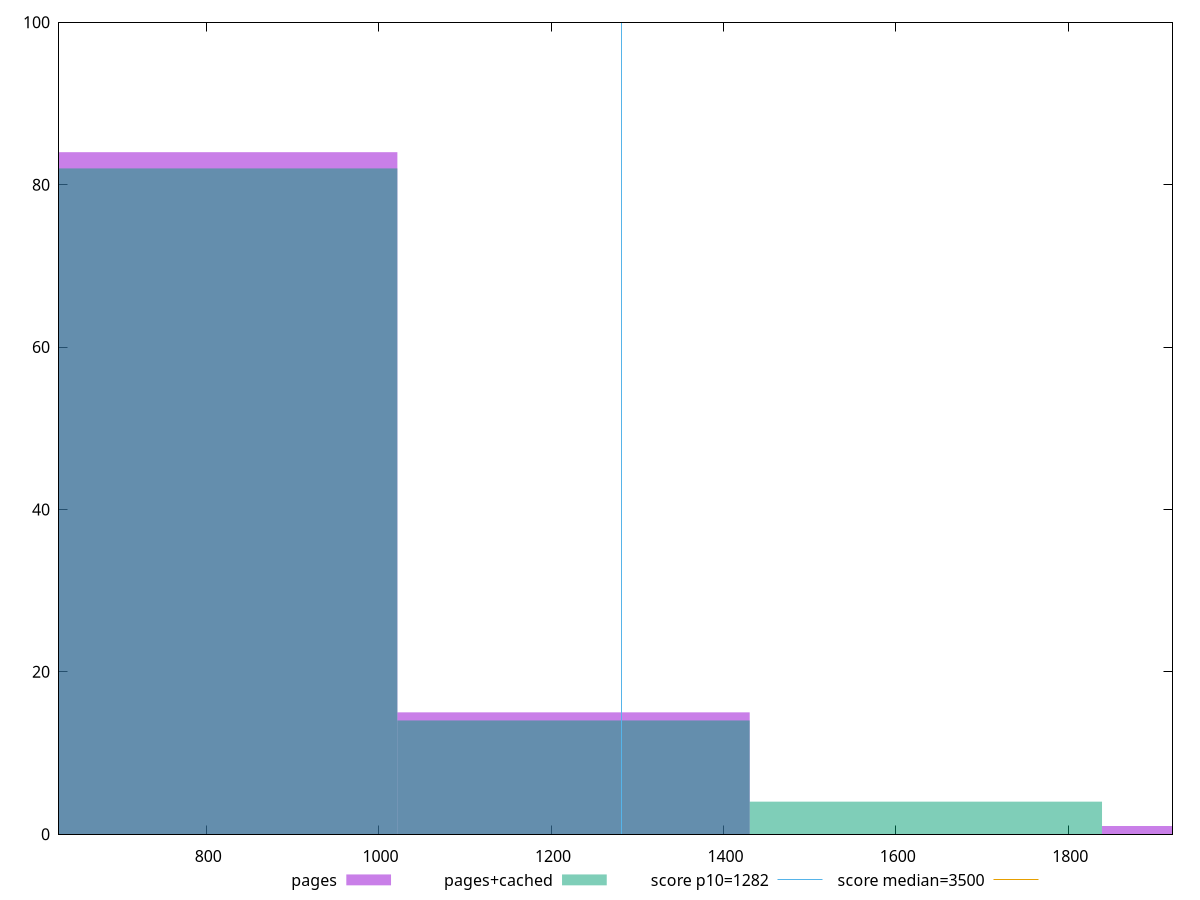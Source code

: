 reset

$pages <<EOF
1226.1310879351136 15
2043.551813225189 1
817.4207252900757 84
EOF

$pagesCached <<EOF
1634.8414505801513 4
1226.1310879351136 14
817.4207252900757 82
EOF

set key outside below
set boxwidth 408.71036264503783
set xrange [629.2479999999998:1920.9520000000002]
set yrange [0:100]
set trange [0:100]
set style fill transparent solid 0.5 noborder

set parametric
set terminal svg size 640, 500 enhanced background rgb 'white'
set output "report_00019_2021-02-10T18-14-37.922Z//bootup-time/comparison/histogram/0_vs_1.svg"

plot $pages title "pages" with boxes, \
     $pagesCached title "pages+cached" with boxes, \
     1282,t title "score p10=1282", \
     3500,t title "score median=3500"

reset

